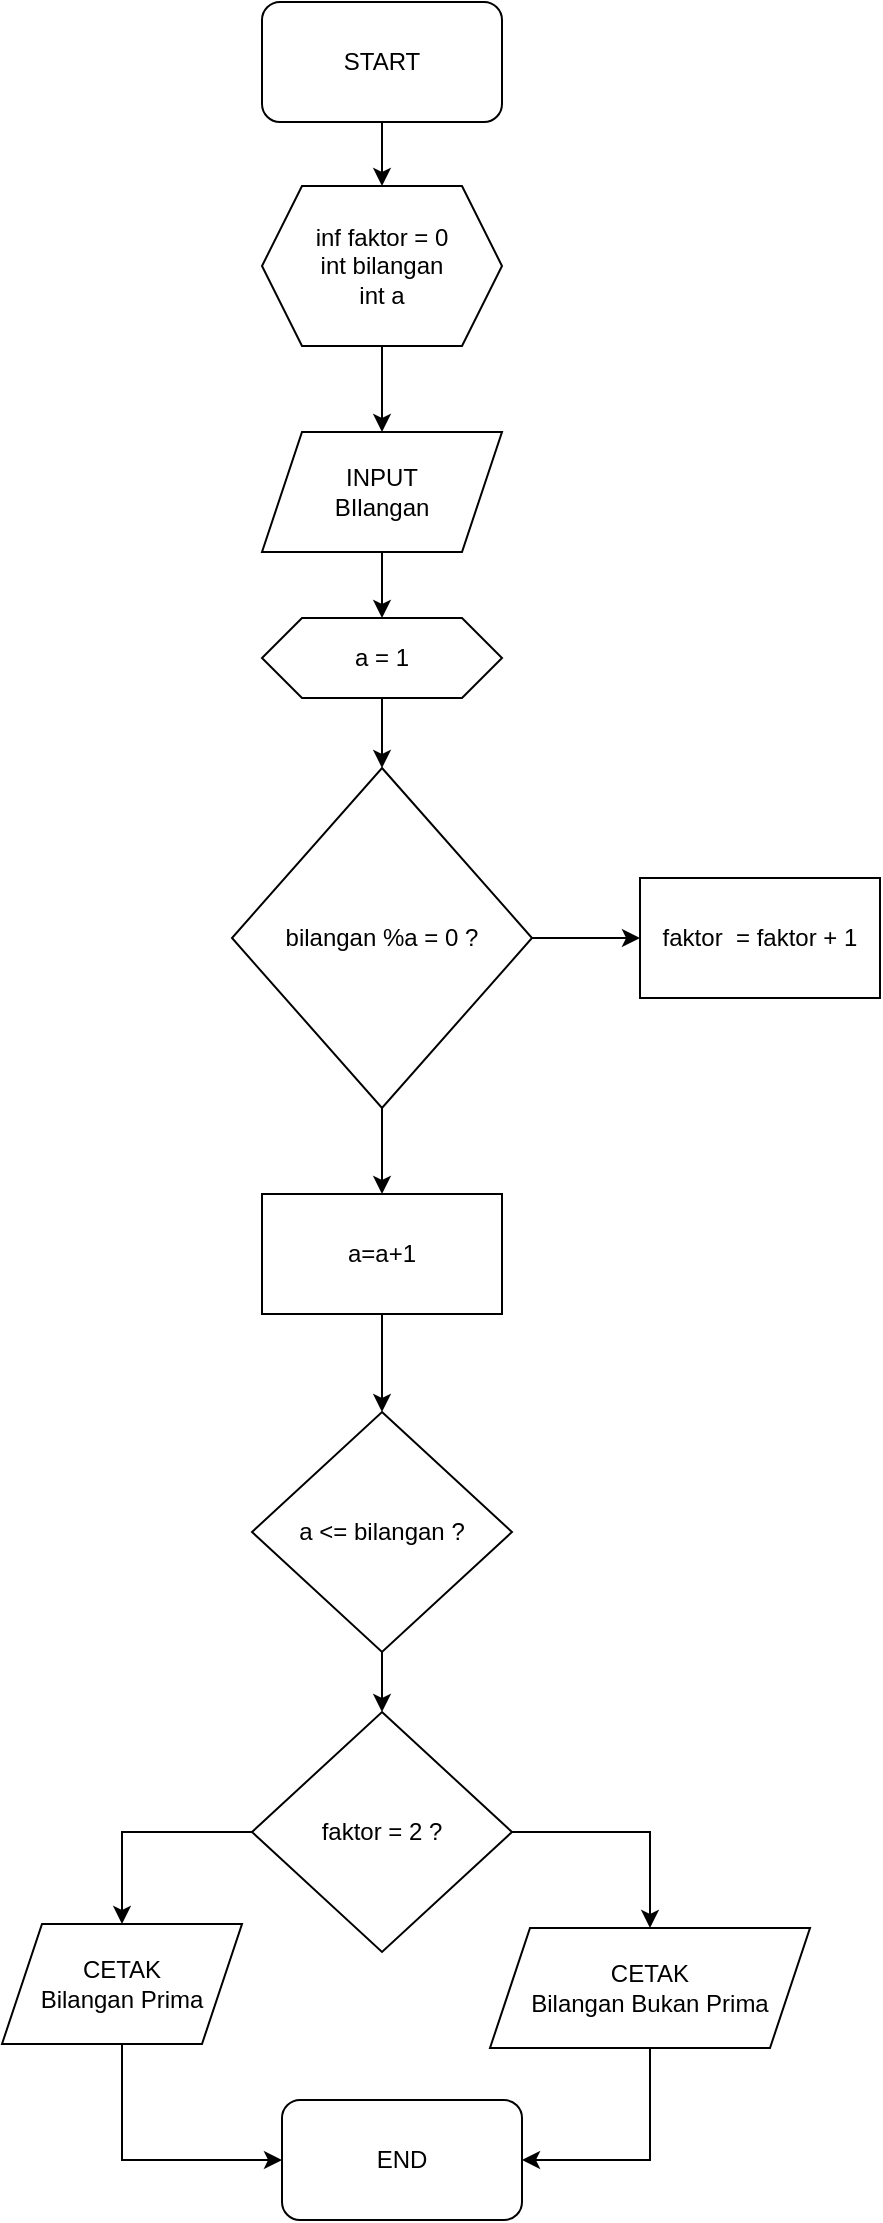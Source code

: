 <mxfile version="21.1.2" type="github">
  <diagram name="Page-1" id="HrtkV_2TJ7zZJBn_xhIz">
    <mxGraphModel dx="880" dy="1584" grid="1" gridSize="10" guides="1" tooltips="1" connect="1" arrows="1" fold="1" page="1" pageScale="1" pageWidth="850" pageHeight="1100" math="0" shadow="0">
      <root>
        <mxCell id="0" />
        <mxCell id="1" parent="0" />
        <mxCell id="E9gw3oUcyaAQnoMlAk7j-12" style="edgeStyle=orthogonalEdgeStyle;rounded=0;orthogonalLoop=1;jettySize=auto;html=1;exitX=0.5;exitY=1;exitDx=0;exitDy=0;entryX=0.5;entryY=0;entryDx=0;entryDy=0;" edge="1" parent="1" source="E9gw3oUcyaAQnoMlAk7j-1" target="E9gw3oUcyaAQnoMlAk7j-2">
          <mxGeometry relative="1" as="geometry" />
        </mxCell>
        <mxCell id="E9gw3oUcyaAQnoMlAk7j-1" value="START" style="rounded=1;whiteSpace=wrap;html=1;" vertex="1" parent="1">
          <mxGeometry x="230" y="-235" width="120" height="60" as="geometry" />
        </mxCell>
        <mxCell id="E9gw3oUcyaAQnoMlAk7j-13" style="edgeStyle=orthogonalEdgeStyle;rounded=0;orthogonalLoop=1;jettySize=auto;html=1;exitX=0.5;exitY=1;exitDx=0;exitDy=0;entryX=0.5;entryY=0;entryDx=0;entryDy=0;" edge="1" parent="1" source="E9gw3oUcyaAQnoMlAk7j-2" target="E9gw3oUcyaAQnoMlAk7j-3">
          <mxGeometry relative="1" as="geometry" />
        </mxCell>
        <mxCell id="E9gw3oUcyaAQnoMlAk7j-2" value="inf faktor = 0&lt;br&gt;int bilangan&lt;br&gt;int a" style="shape=hexagon;perimeter=hexagonPerimeter2;whiteSpace=wrap;html=1;fixedSize=1;" vertex="1" parent="1">
          <mxGeometry x="230" y="-143" width="120" height="80" as="geometry" />
        </mxCell>
        <mxCell id="E9gw3oUcyaAQnoMlAk7j-14" style="edgeStyle=orthogonalEdgeStyle;rounded=0;orthogonalLoop=1;jettySize=auto;html=1;exitX=0.5;exitY=1;exitDx=0;exitDy=0;entryX=0.5;entryY=0;entryDx=0;entryDy=0;" edge="1" parent="1" source="E9gw3oUcyaAQnoMlAk7j-3" target="E9gw3oUcyaAQnoMlAk7j-4">
          <mxGeometry relative="1" as="geometry" />
        </mxCell>
        <mxCell id="E9gw3oUcyaAQnoMlAk7j-3" value="INPUT&lt;br&gt;BIlangan" style="shape=parallelogram;perimeter=parallelogramPerimeter;whiteSpace=wrap;html=1;fixedSize=1;" vertex="1" parent="1">
          <mxGeometry x="230" y="-20" width="120" height="60" as="geometry" />
        </mxCell>
        <mxCell id="E9gw3oUcyaAQnoMlAk7j-16" style="edgeStyle=orthogonalEdgeStyle;rounded=0;orthogonalLoop=1;jettySize=auto;html=1;exitX=0.5;exitY=1;exitDx=0;exitDy=0;entryX=0.5;entryY=0;entryDx=0;entryDy=0;" edge="1" parent="1" source="E9gw3oUcyaAQnoMlAk7j-4" target="E9gw3oUcyaAQnoMlAk7j-5">
          <mxGeometry relative="1" as="geometry" />
        </mxCell>
        <mxCell id="E9gw3oUcyaAQnoMlAk7j-4" value="a = 1" style="shape=hexagon;perimeter=hexagonPerimeter2;whiteSpace=wrap;html=1;fixedSize=1;" vertex="1" parent="1">
          <mxGeometry x="230" y="73" width="120" height="40" as="geometry" />
        </mxCell>
        <mxCell id="E9gw3oUcyaAQnoMlAk7j-18" style="edgeStyle=orthogonalEdgeStyle;rounded=0;orthogonalLoop=1;jettySize=auto;html=1;exitX=1;exitY=0.5;exitDx=0;exitDy=0;entryX=0;entryY=0.5;entryDx=0;entryDy=0;" edge="1" parent="1" source="E9gw3oUcyaAQnoMlAk7j-5" target="E9gw3oUcyaAQnoMlAk7j-6">
          <mxGeometry relative="1" as="geometry" />
        </mxCell>
        <mxCell id="E9gw3oUcyaAQnoMlAk7j-19" style="edgeStyle=orthogonalEdgeStyle;rounded=0;orthogonalLoop=1;jettySize=auto;html=1;exitX=0.5;exitY=1;exitDx=0;exitDy=0;entryX=0.5;entryY=0;entryDx=0;entryDy=0;" edge="1" parent="1" source="E9gw3oUcyaAQnoMlAk7j-5" target="E9gw3oUcyaAQnoMlAk7j-7">
          <mxGeometry relative="1" as="geometry" />
        </mxCell>
        <mxCell id="E9gw3oUcyaAQnoMlAk7j-5" value="bilangan %a = 0 ?" style="rhombus;whiteSpace=wrap;html=1;" vertex="1" parent="1">
          <mxGeometry x="215" y="148" width="150" height="170" as="geometry" />
        </mxCell>
        <mxCell id="E9gw3oUcyaAQnoMlAk7j-6" value="faktor&amp;nbsp; = faktor + 1" style="rounded=0;whiteSpace=wrap;html=1;" vertex="1" parent="1">
          <mxGeometry x="419" y="203" width="120" height="60" as="geometry" />
        </mxCell>
        <mxCell id="E9gw3oUcyaAQnoMlAk7j-20" style="edgeStyle=orthogonalEdgeStyle;rounded=0;orthogonalLoop=1;jettySize=auto;html=1;exitX=0.5;exitY=1;exitDx=0;exitDy=0;entryX=0.5;entryY=0;entryDx=0;entryDy=0;" edge="1" parent="1" source="E9gw3oUcyaAQnoMlAk7j-7" target="E9gw3oUcyaAQnoMlAk7j-8">
          <mxGeometry relative="1" as="geometry" />
        </mxCell>
        <mxCell id="E9gw3oUcyaAQnoMlAk7j-7" value="a=a+1" style="rounded=0;whiteSpace=wrap;html=1;" vertex="1" parent="1">
          <mxGeometry x="230" y="361" width="120" height="60" as="geometry" />
        </mxCell>
        <mxCell id="E9gw3oUcyaAQnoMlAk7j-21" style="edgeStyle=orthogonalEdgeStyle;rounded=0;orthogonalLoop=1;jettySize=auto;html=1;exitX=0.5;exitY=1;exitDx=0;exitDy=0;entryX=0.5;entryY=0;entryDx=0;entryDy=0;" edge="1" parent="1" source="E9gw3oUcyaAQnoMlAk7j-8" target="E9gw3oUcyaAQnoMlAk7j-9">
          <mxGeometry relative="1" as="geometry" />
        </mxCell>
        <mxCell id="E9gw3oUcyaAQnoMlAk7j-8" value="a &amp;lt;= bilangan ?" style="rhombus;whiteSpace=wrap;html=1;" vertex="1" parent="1">
          <mxGeometry x="225" y="470" width="130" height="120" as="geometry" />
        </mxCell>
        <mxCell id="E9gw3oUcyaAQnoMlAk7j-22" style="edgeStyle=orthogonalEdgeStyle;rounded=0;orthogonalLoop=1;jettySize=auto;html=1;exitX=0;exitY=0.5;exitDx=0;exitDy=0;entryX=0.5;entryY=0;entryDx=0;entryDy=0;" edge="1" parent="1" source="E9gw3oUcyaAQnoMlAk7j-9" target="E9gw3oUcyaAQnoMlAk7j-11">
          <mxGeometry relative="1" as="geometry" />
        </mxCell>
        <mxCell id="E9gw3oUcyaAQnoMlAk7j-23" style="edgeStyle=orthogonalEdgeStyle;rounded=0;orthogonalLoop=1;jettySize=auto;html=1;exitX=1;exitY=0.5;exitDx=0;exitDy=0;entryX=0.5;entryY=0;entryDx=0;entryDy=0;" edge="1" parent="1" source="E9gw3oUcyaAQnoMlAk7j-9" target="E9gw3oUcyaAQnoMlAk7j-10">
          <mxGeometry relative="1" as="geometry" />
        </mxCell>
        <mxCell id="E9gw3oUcyaAQnoMlAk7j-9" value="faktor = 2 ?" style="rhombus;whiteSpace=wrap;html=1;" vertex="1" parent="1">
          <mxGeometry x="225" y="620" width="130" height="120" as="geometry" />
        </mxCell>
        <mxCell id="E9gw3oUcyaAQnoMlAk7j-26" style="edgeStyle=orthogonalEdgeStyle;rounded=0;orthogonalLoop=1;jettySize=auto;html=1;exitX=0.5;exitY=1;exitDx=0;exitDy=0;entryX=1;entryY=0.5;entryDx=0;entryDy=0;" edge="1" parent="1" source="E9gw3oUcyaAQnoMlAk7j-10" target="E9gw3oUcyaAQnoMlAk7j-24">
          <mxGeometry relative="1" as="geometry" />
        </mxCell>
        <mxCell id="E9gw3oUcyaAQnoMlAk7j-10" value="CETAK&lt;br&gt;Bilangan Bukan Prima" style="shape=parallelogram;perimeter=parallelogramPerimeter;whiteSpace=wrap;html=1;fixedSize=1;" vertex="1" parent="1">
          <mxGeometry x="344" y="728" width="160" height="60" as="geometry" />
        </mxCell>
        <mxCell id="E9gw3oUcyaAQnoMlAk7j-25" style="edgeStyle=orthogonalEdgeStyle;rounded=0;orthogonalLoop=1;jettySize=auto;html=1;exitX=0.5;exitY=1;exitDx=0;exitDy=0;entryX=0;entryY=0.5;entryDx=0;entryDy=0;" edge="1" parent="1" source="E9gw3oUcyaAQnoMlAk7j-11" target="E9gw3oUcyaAQnoMlAk7j-24">
          <mxGeometry relative="1" as="geometry" />
        </mxCell>
        <mxCell id="E9gw3oUcyaAQnoMlAk7j-11" value="CETAK&lt;br&gt;Bilangan Prima" style="shape=parallelogram;perimeter=parallelogramPerimeter;whiteSpace=wrap;html=1;fixedSize=1;" vertex="1" parent="1">
          <mxGeometry x="100" y="726" width="120" height="60" as="geometry" />
        </mxCell>
        <mxCell id="E9gw3oUcyaAQnoMlAk7j-24" value="END" style="rounded=1;whiteSpace=wrap;html=1;" vertex="1" parent="1">
          <mxGeometry x="240" y="814" width="120" height="60" as="geometry" />
        </mxCell>
      </root>
    </mxGraphModel>
  </diagram>
</mxfile>
